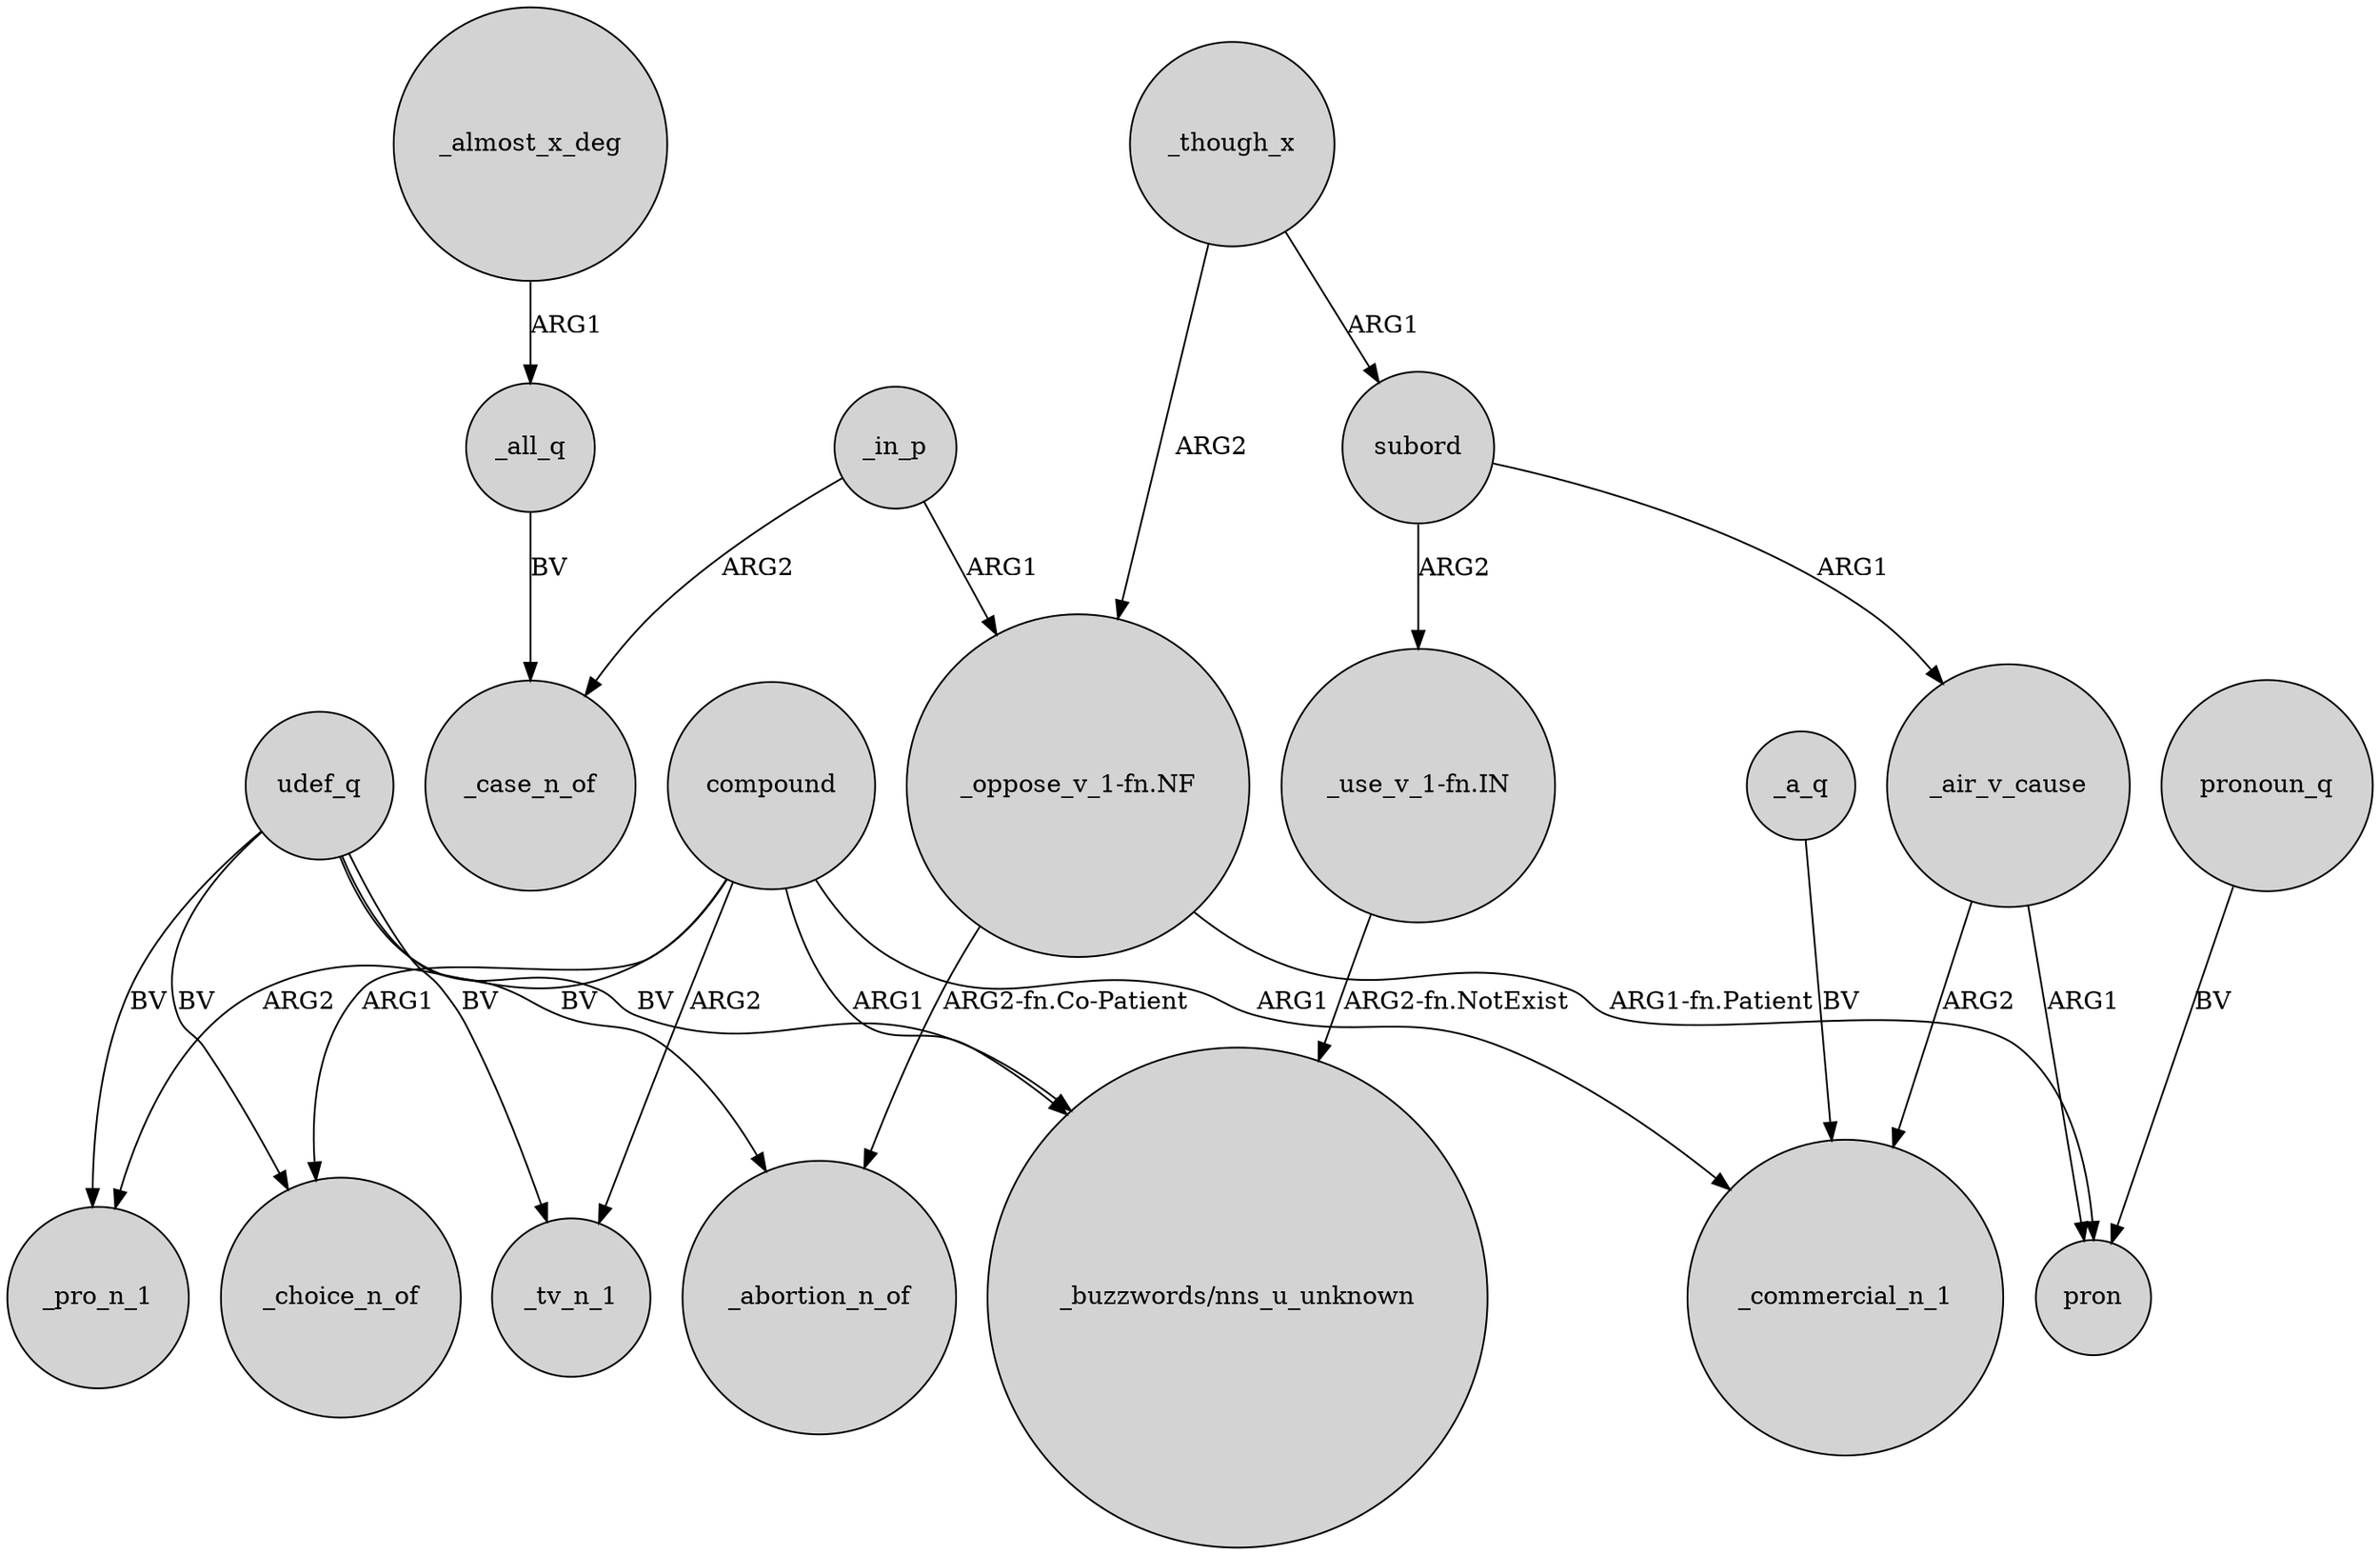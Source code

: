 digraph {
	node [shape=circle style=filled]
	_all_q -> _case_n_of [label=BV]
	udef_q -> "_buzzwords/nns_u_unknown" [label=BV]
	compound -> "_buzzwords/nns_u_unknown" [label=ARG1]
	_almost_x_deg -> _all_q [label=ARG1]
	_though_x -> subord [label=ARG1]
	compound -> _tv_n_1 [label=ARG2]
	udef_q -> _tv_n_1 [label=BV]
	"_use_v_1-fn.IN" -> "_buzzwords/nns_u_unknown" [label="ARG2-fn.NotExist"]
	compound -> _pro_n_1 [label=ARG2]
	_air_v_cause -> pron [label=ARG1]
	_a_q -> _commercial_n_1 [label=BV]
	subord -> "_use_v_1-fn.IN" [label=ARG2]
	"_oppose_v_1-fn.NF" -> _abortion_n_of [label="ARG2-fn.Co-Patient"]
	pronoun_q -> pron [label=BV]
	compound -> _choice_n_of [label=ARG1]
	udef_q -> _choice_n_of [label=BV]
	"_oppose_v_1-fn.NF" -> pron [label="ARG1-fn.Patient"]
	_air_v_cause -> _commercial_n_1 [label=ARG2]
	udef_q -> _pro_n_1 [label=BV]
	_in_p -> "_oppose_v_1-fn.NF" [label=ARG1]
	_in_p -> _case_n_of [label=ARG2]
	compound -> _commercial_n_1 [label=ARG1]
	udef_q -> _abortion_n_of [label=BV]
	_though_x -> "_oppose_v_1-fn.NF" [label=ARG2]
	subord -> _air_v_cause [label=ARG1]
}
